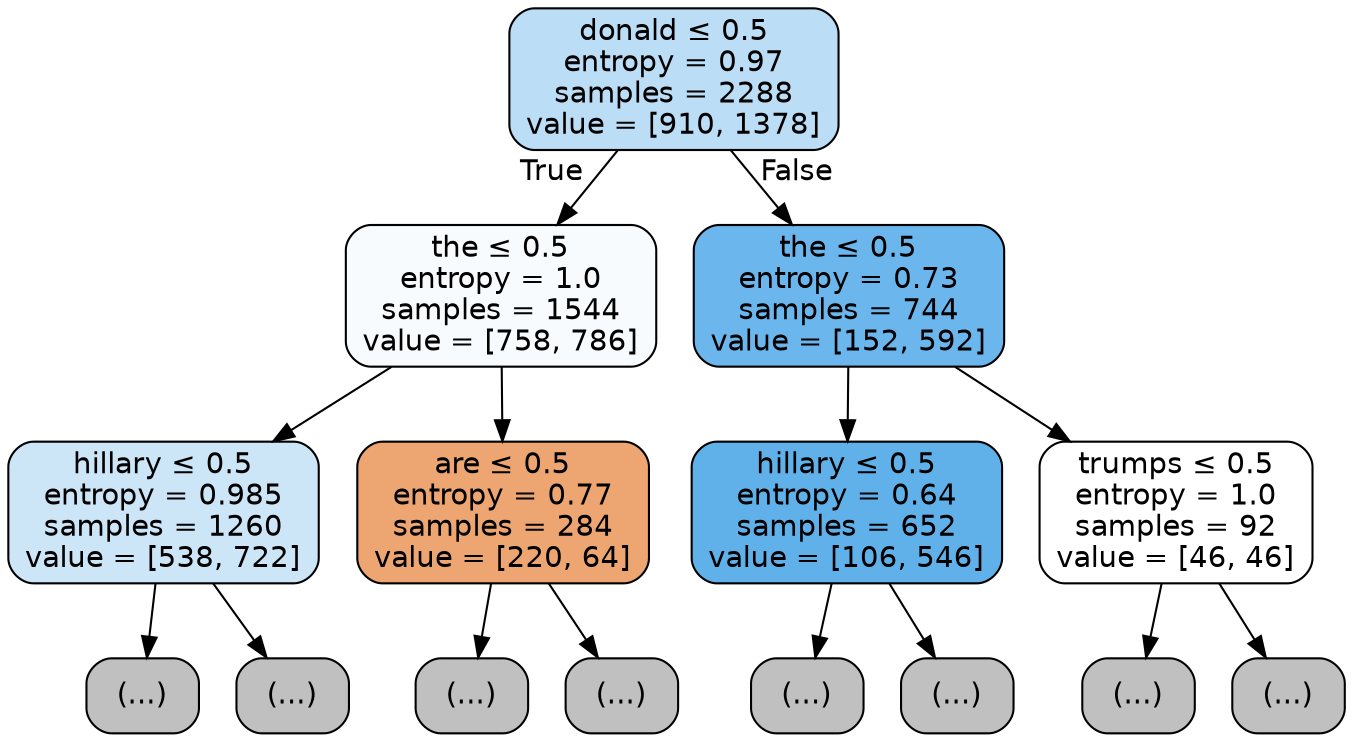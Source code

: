 digraph Tree {
node [shape=box, style="filled, rounded", color="black", fontname=helvetica] ;
edge [fontname=helvetica] ;
0 [label=<donald &le; 0.5<br/>entropy = 0.97<br/>samples = 2288<br/>value = [910, 1378]>, fillcolor="#399de557"] ;
1 [label=<the &le; 0.5<br/>entropy = 1.0<br/>samples = 1544<br/>value = [758, 786]>, fillcolor="#399de509"] ;
0 -> 1 [labeldistance=2.5, labelangle=45, headlabel="True"] ;
2 [label=<hillary &le; 0.5<br/>entropy = 0.985<br/>samples = 1260<br/>value = [538, 722]>, fillcolor="#399de541"] ;
1 -> 2 ;
3 [label="(...)", fillcolor="#C0C0C0"] ;
2 -> 3 ;
464 [label="(...)", fillcolor="#C0C0C0"] ;
2 -> 464 ;
471 [label=<are &le; 0.5<br/>entropy = 0.77<br/>samples = 284<br/>value = [220, 64]>, fillcolor="#e58139b5"] ;
1 -> 471 ;
472 [label="(...)", fillcolor="#C0C0C0"] ;
471 -> 472 ;
595 [label="(...)", fillcolor="#C0C0C0"] ;
471 -> 595 ;
596 [label=<the &le; 0.5<br/>entropy = 0.73<br/>samples = 744<br/>value = [152, 592]>, fillcolor="#399de5be"] ;
0 -> 596 [labeldistance=2.5, labelangle=-45, headlabel="False"] ;
597 [label=<hillary &le; 0.5<br/>entropy = 0.64<br/>samples = 652<br/>value = [106, 546]>, fillcolor="#399de5cd"] ;
596 -> 597 ;
598 [label="(...)", fillcolor="#C0C0C0"] ;
597 -> 598 ;
721 [label="(...)", fillcolor="#C0C0C0"] ;
597 -> 721 ;
738 [label=<trumps &le; 0.5<br/>entropy = 1.0<br/>samples = 92<br/>value = [46, 46]>, fillcolor="#e5813900"] ;
596 -> 738 ;
739 [label="(...)", fillcolor="#C0C0C0"] ;
738 -> 739 ;
782 [label="(...)", fillcolor="#C0C0C0"] ;
738 -> 782 ;
}